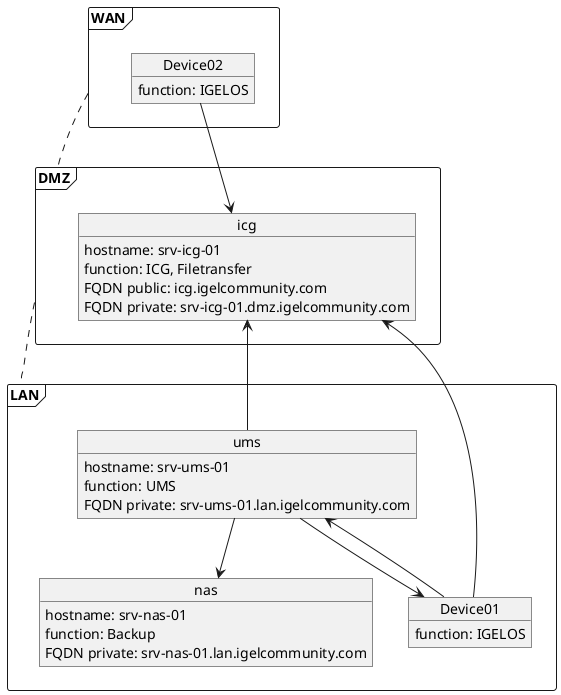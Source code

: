 @startuml name IGEL-Ansible

frame DMZ {

  object icg {
    hostname: srv-icg-01
    function: ICG, Filetransfer
    FQDN public: icg.igelcommunity.com
    FQDN private: srv-icg-01.dmz.igelcommunity.com
  }

}

frame LAN {

  object ums {
    hostname: srv-ums-01
    function: UMS
    FQDN private: srv-ums-01.lan.igelcommunity.com
  }

  object nas {
    hostname: srv-nas-01
    function: Backup
    FQDN private: srv-nas-01.lan.igelcommunity.com
  }

  object Device01 {
    function: IGELOS
  }

}

frame WAN {

  object Device02 {
    function: IGELOS
  }

}


WAN .down. DMZ
DMZ .down. LAN

ums -up-> icg
ums -down-> nas
ums -down-> Device01
Device01 -up-> ums
Device01 -up-> icg
Device02 -down-> icg

@enduml